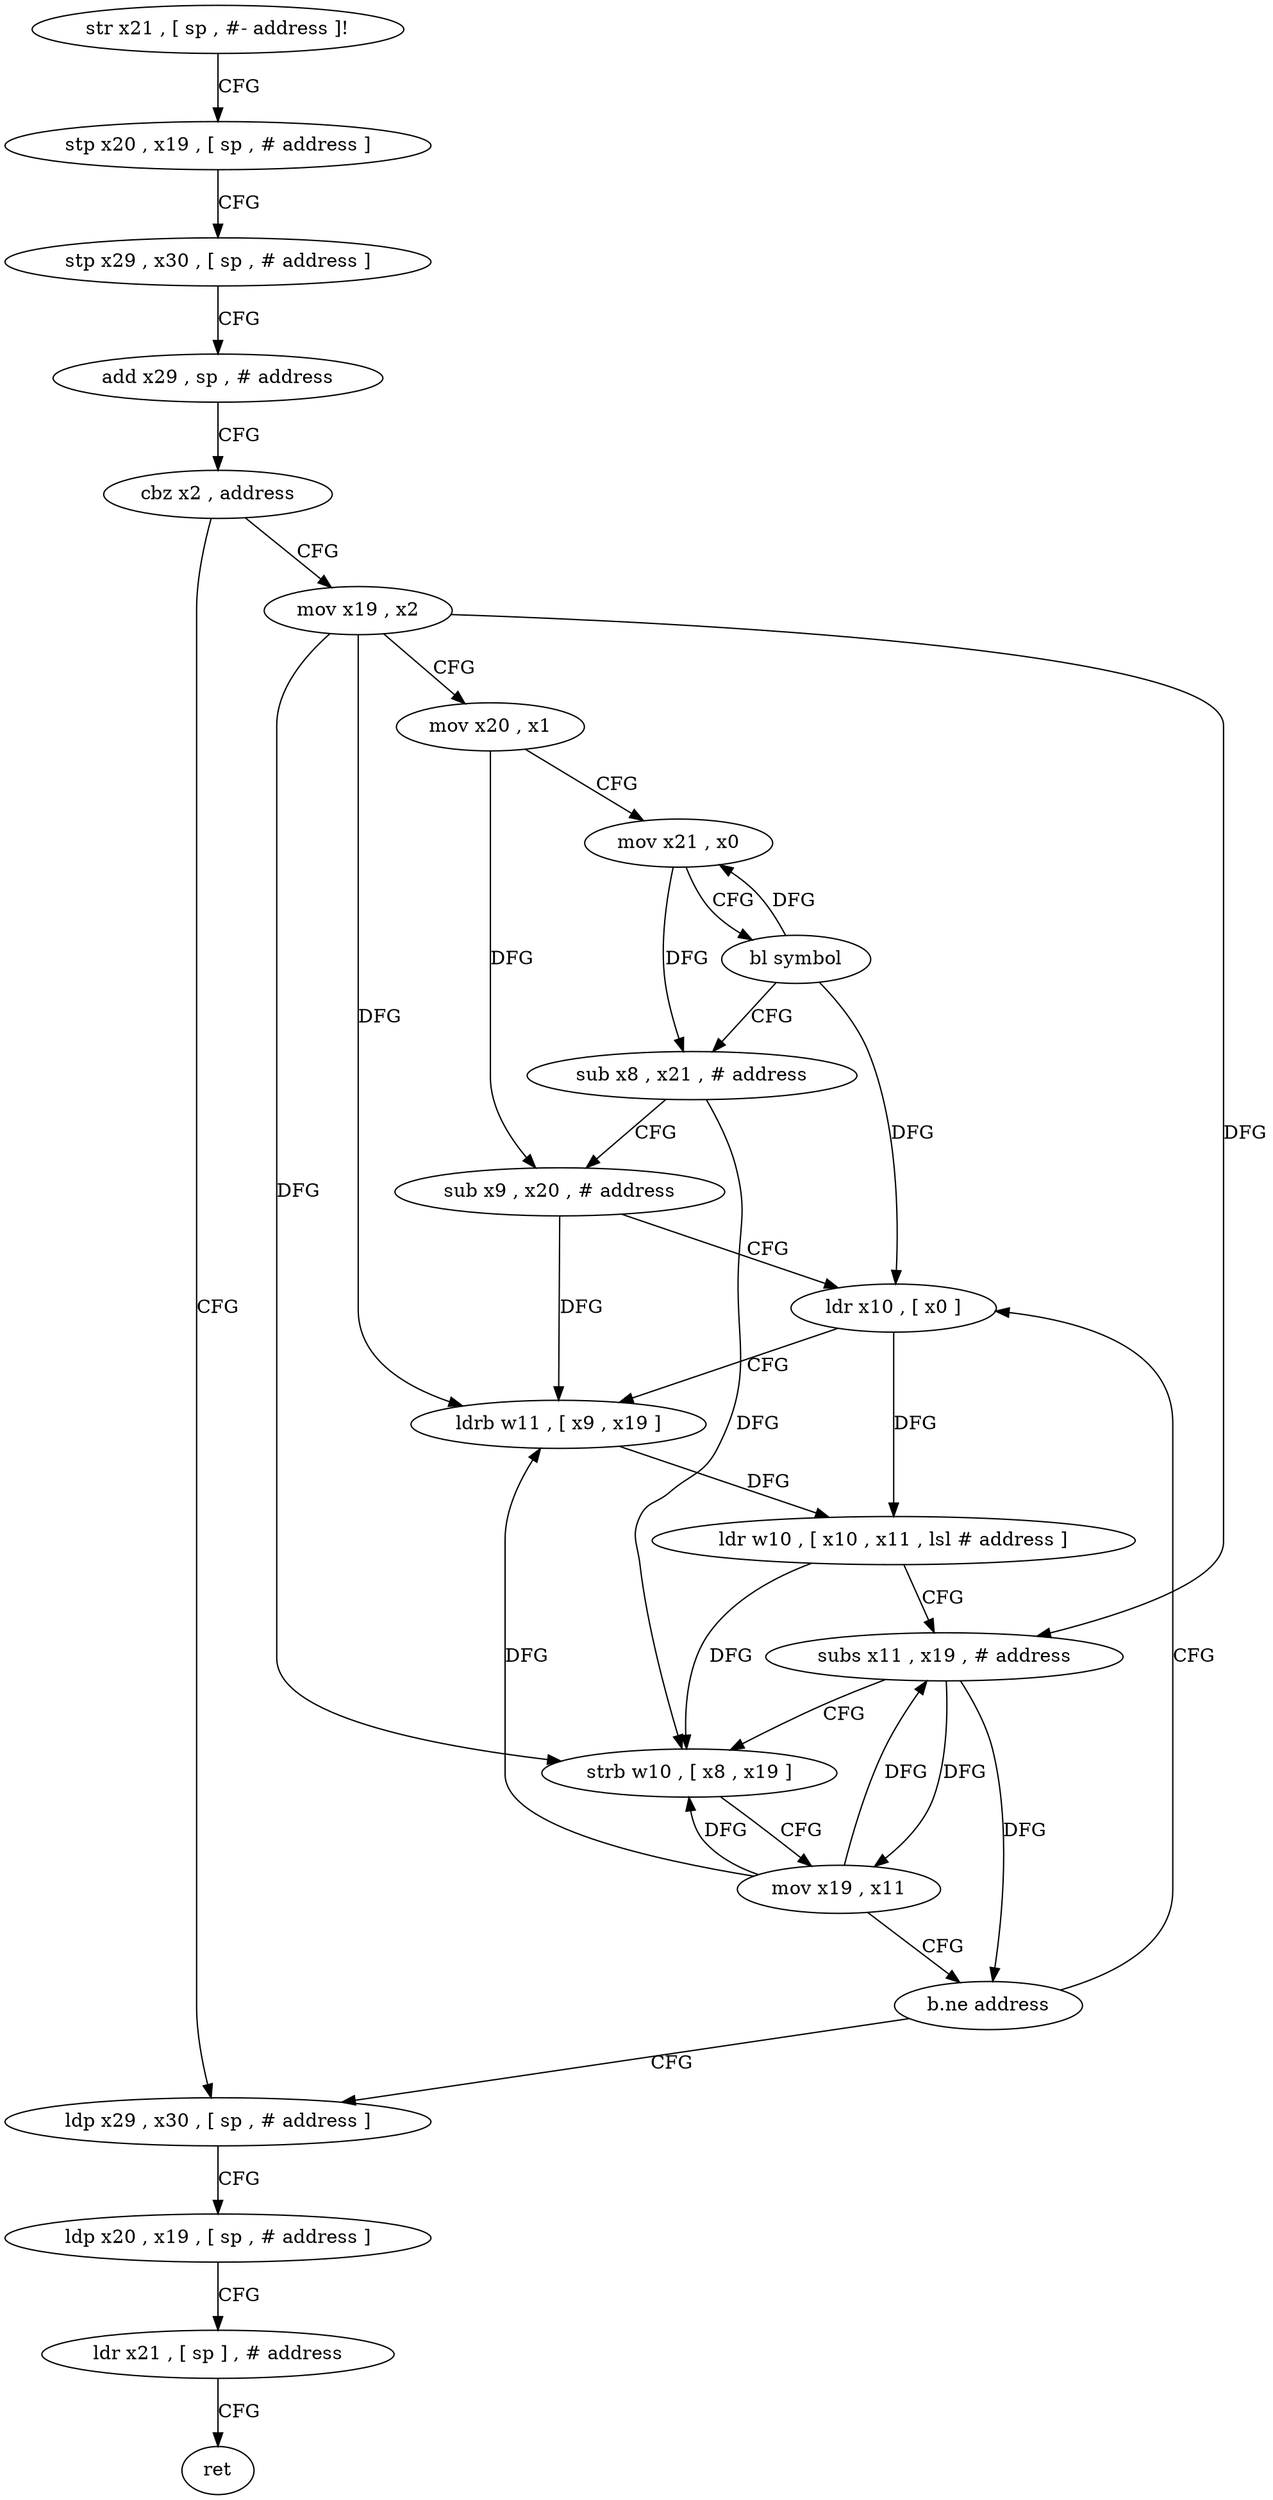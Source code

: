 digraph "func" {
"4259284" [label = "str x21 , [ sp , #- address ]!" ]
"4259288" [label = "stp x20 , x19 , [ sp , # address ]" ]
"4259292" [label = "stp x29 , x30 , [ sp , # address ]" ]
"4259296" [label = "add x29 , sp , # address" ]
"4259300" [label = "cbz x2 , address" ]
"4259356" [label = "ldp x29 , x30 , [ sp , # address ]" ]
"4259304" [label = "mov x19 , x2" ]
"4259360" [label = "ldp x20 , x19 , [ sp , # address ]" ]
"4259364" [label = "ldr x21 , [ sp ] , # address" ]
"4259368" [label = "ret" ]
"4259308" [label = "mov x20 , x1" ]
"4259312" [label = "mov x21 , x0" ]
"4259316" [label = "bl symbol" ]
"4259320" [label = "sub x8 , x21 , # address" ]
"4259324" [label = "sub x9 , x20 , # address" ]
"4259328" [label = "ldr x10 , [ x0 ]" ]
"4259332" [label = "ldrb w11 , [ x9 , x19 ]" ]
"4259336" [label = "ldr w10 , [ x10 , x11 , lsl # address ]" ]
"4259340" [label = "subs x11 , x19 , # address" ]
"4259344" [label = "strb w10 , [ x8 , x19 ]" ]
"4259348" [label = "mov x19 , x11" ]
"4259352" [label = "b.ne address" ]
"4259284" -> "4259288" [ label = "CFG" ]
"4259288" -> "4259292" [ label = "CFG" ]
"4259292" -> "4259296" [ label = "CFG" ]
"4259296" -> "4259300" [ label = "CFG" ]
"4259300" -> "4259356" [ label = "CFG" ]
"4259300" -> "4259304" [ label = "CFG" ]
"4259356" -> "4259360" [ label = "CFG" ]
"4259304" -> "4259308" [ label = "CFG" ]
"4259304" -> "4259332" [ label = "DFG" ]
"4259304" -> "4259340" [ label = "DFG" ]
"4259304" -> "4259344" [ label = "DFG" ]
"4259360" -> "4259364" [ label = "CFG" ]
"4259364" -> "4259368" [ label = "CFG" ]
"4259308" -> "4259312" [ label = "CFG" ]
"4259308" -> "4259324" [ label = "DFG" ]
"4259312" -> "4259316" [ label = "CFG" ]
"4259312" -> "4259320" [ label = "DFG" ]
"4259316" -> "4259320" [ label = "CFG" ]
"4259316" -> "4259312" [ label = "DFG" ]
"4259316" -> "4259328" [ label = "DFG" ]
"4259320" -> "4259324" [ label = "CFG" ]
"4259320" -> "4259344" [ label = "DFG" ]
"4259324" -> "4259328" [ label = "CFG" ]
"4259324" -> "4259332" [ label = "DFG" ]
"4259328" -> "4259332" [ label = "CFG" ]
"4259328" -> "4259336" [ label = "DFG" ]
"4259332" -> "4259336" [ label = "DFG" ]
"4259336" -> "4259340" [ label = "CFG" ]
"4259336" -> "4259344" [ label = "DFG" ]
"4259340" -> "4259344" [ label = "CFG" ]
"4259340" -> "4259348" [ label = "DFG" ]
"4259340" -> "4259352" [ label = "DFG" ]
"4259344" -> "4259348" [ label = "CFG" ]
"4259348" -> "4259352" [ label = "CFG" ]
"4259348" -> "4259332" [ label = "DFG" ]
"4259348" -> "4259340" [ label = "DFG" ]
"4259348" -> "4259344" [ label = "DFG" ]
"4259352" -> "4259328" [ label = "CFG" ]
"4259352" -> "4259356" [ label = "CFG" ]
}
